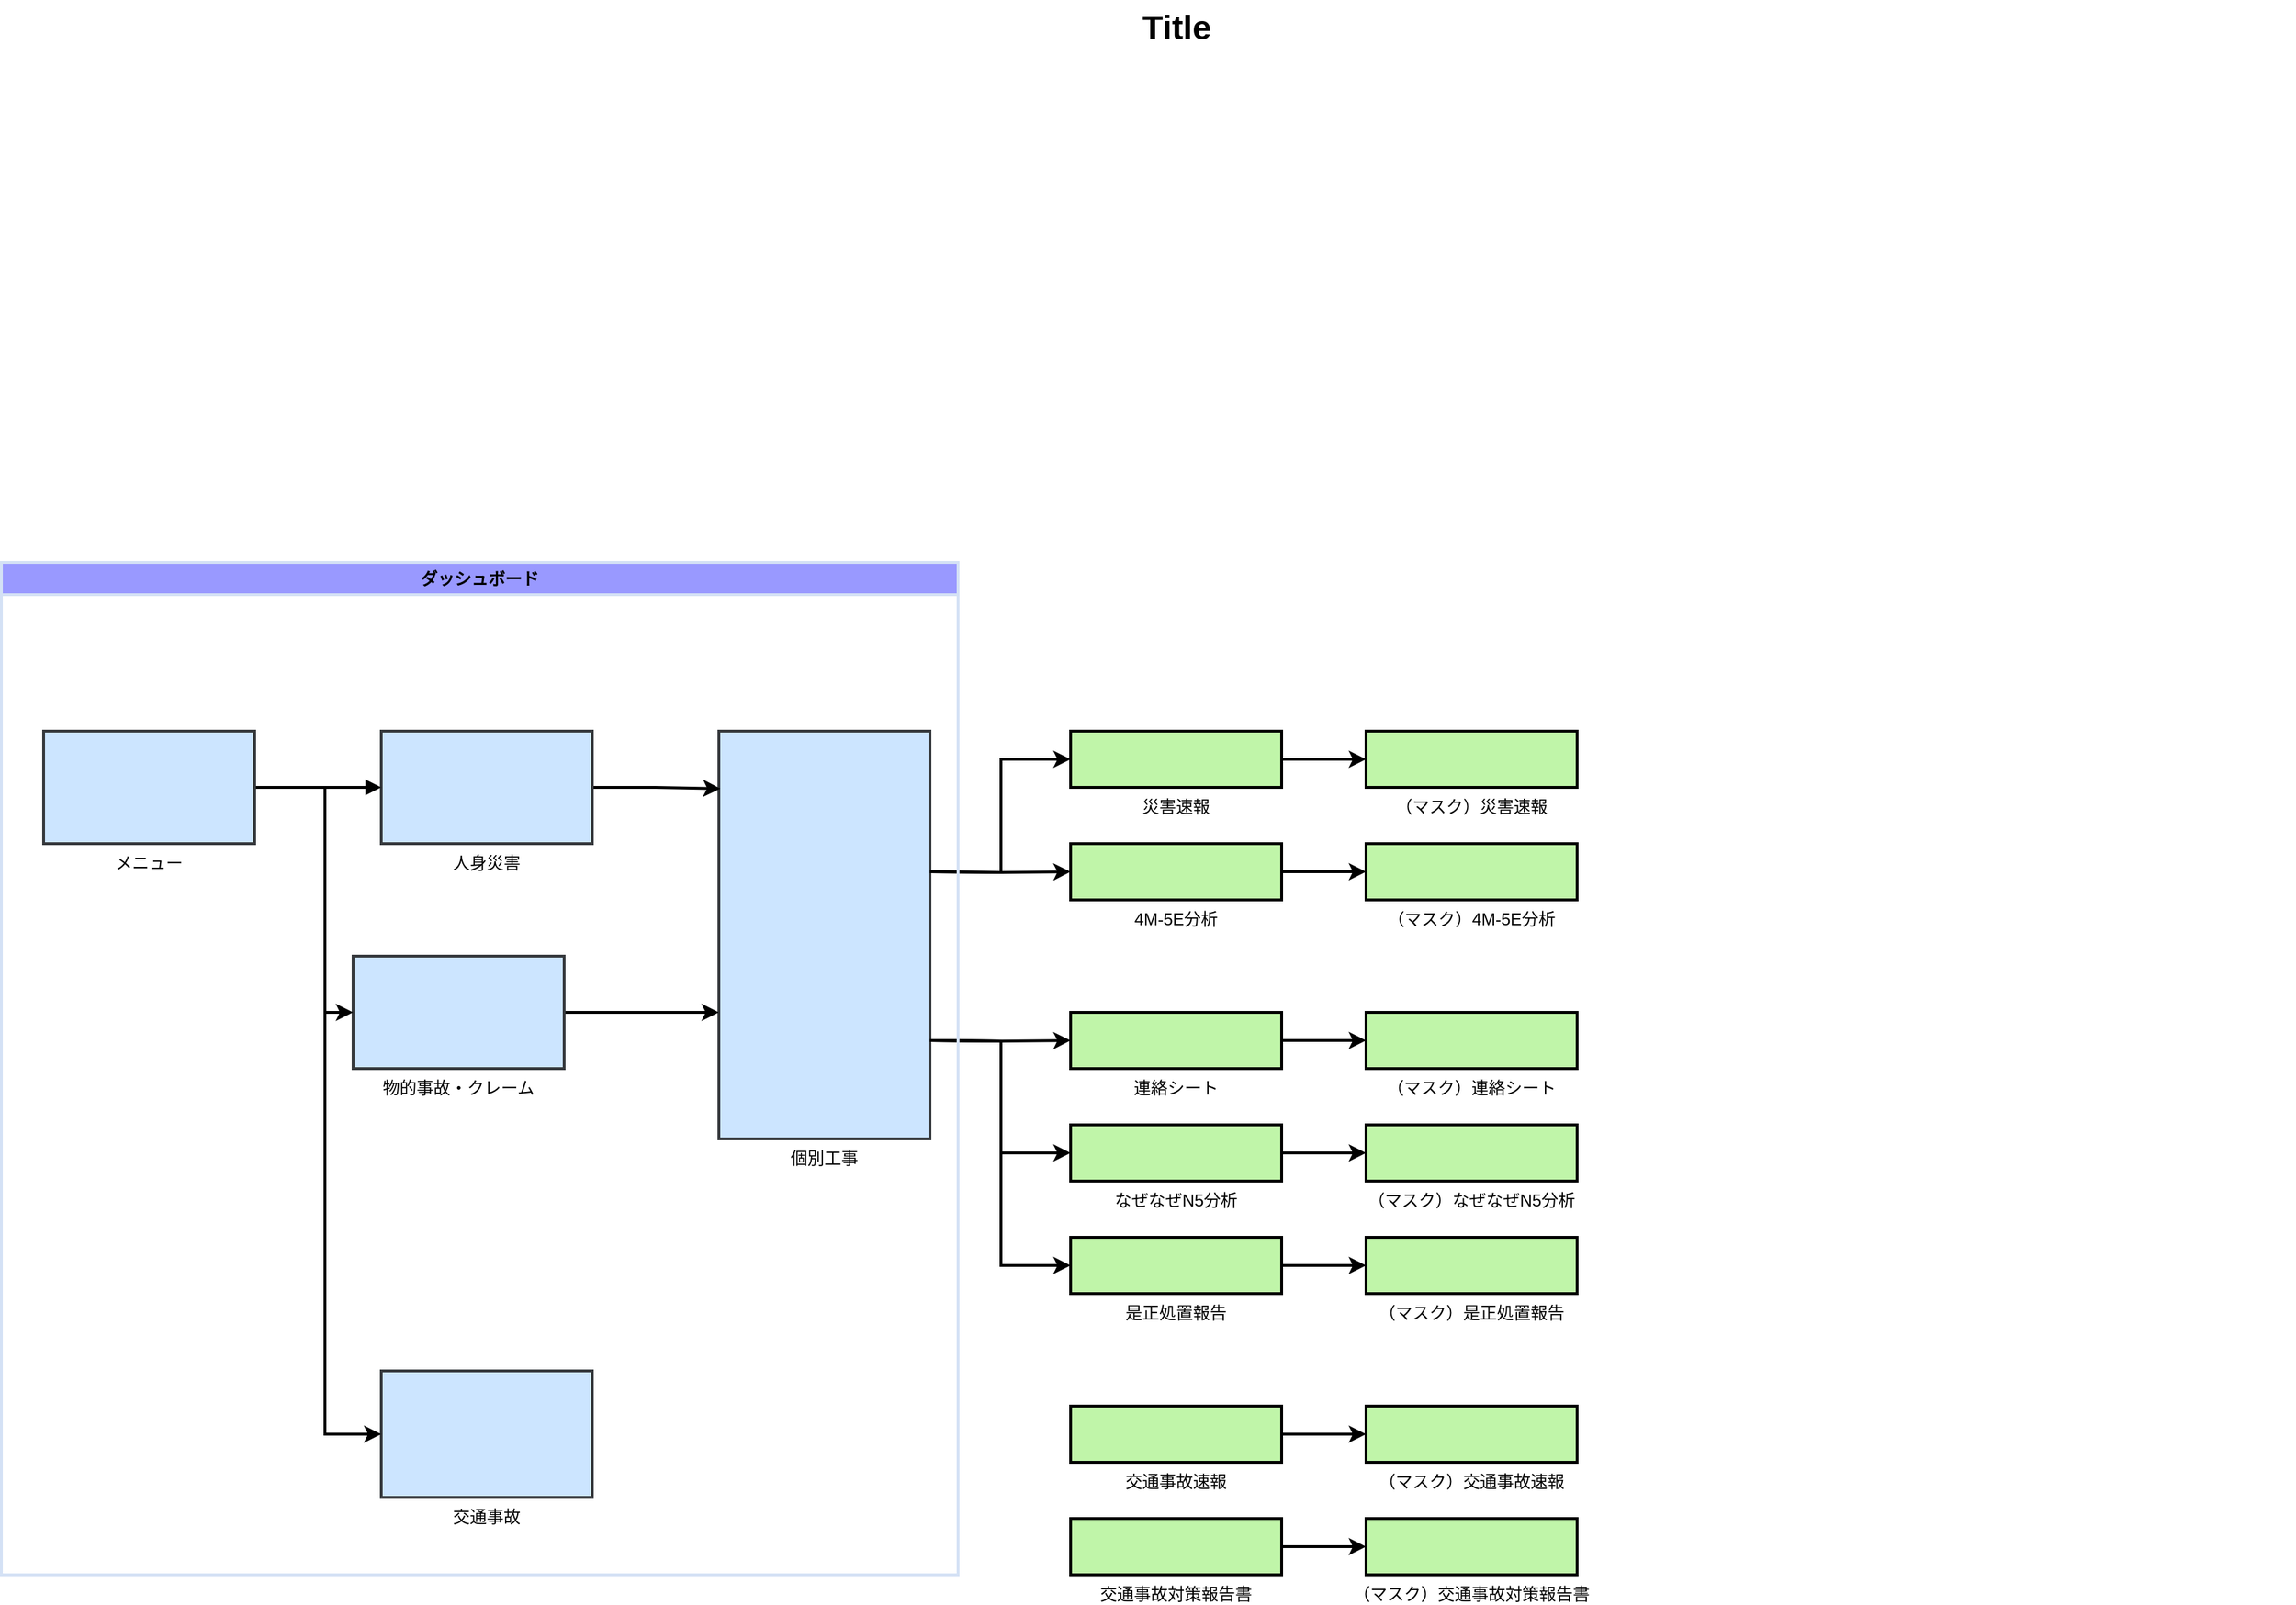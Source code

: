 <mxfile version="20.7.4" type="github">
  <diagram name="Page-1" id="74b105a0-9070-1c63-61bc-23e55f88626e">
    <mxGraphModel dx="1434" dy="764" grid="1" gridSize="10" guides="1" tooltips="1" connect="1" arrows="1" fold="1" page="1" pageScale="1.5" pageWidth="1169" pageHeight="826" background="none" math="0" shadow="0">
      <root>
        <mxCell id="0" style=";html=1;" />
        <mxCell id="1" style=";html=1;" parent="0" />
        <mxCell id="10b056a9c633e61c-8" value="個別工事" style="strokeWidth=2;dashed=0;align=center;fontSize=12;shape=rect;verticalLabelPosition=bottom;verticalAlign=top;fillColor=#cce5ff;strokeColor=#36393d;" parent="1" vertex="1">
          <mxGeometry x="550" y="560" width="150" height="290" as="geometry" />
        </mxCell>
        <mxCell id="10b056a9c633e61c-30" value="Title" style="text;strokeColor=none;fillColor=none;html=1;fontSize=24;fontStyle=1;verticalAlign=middle;align=center;" parent="1" vertex="1">
          <mxGeometry x="80" y="40" width="1590" height="40" as="geometry" />
        </mxCell>
        <mxCell id="KYUI3N8oyIYQ_wNg4Es2-7" value="" style="endArrow=classic;html=1;rounded=0;entryX=0.007;entryY=0.141;entryDx=0;entryDy=0;edgeStyle=orthogonalEdgeStyle;strokeWidth=2;exitX=1;exitY=0.5;exitDx=0;exitDy=0;entryPerimeter=0;" parent="1" target="10b056a9c633e61c-8" edge="1" source="KYUI3N8oyIYQ_wNg4Es2-35">
          <mxGeometry width="50" height="50" relative="1" as="geometry">
            <mxPoint x="460" y="605" as="sourcePoint" />
            <mxPoint x="320" y="935" as="targetPoint" />
          </mxGeometry>
        </mxCell>
        <mxCell id="KYUI3N8oyIYQ_wNg4Es2-8" value="" style="endArrow=classic;html=1;rounded=0;edgeStyle=orthogonalEdgeStyle;strokeWidth=2;exitX=1;exitY=0.5;exitDx=0;exitDy=0;" parent="1" edge="1" source="KYUI3N8oyIYQ_wNg4Es2-40">
          <mxGeometry width="50" height="50" relative="1" as="geometry">
            <mxPoint x="460" y="765" as="sourcePoint" />
            <mxPoint x="550" y="760" as="targetPoint" />
          </mxGeometry>
        </mxCell>
        <mxCell id="KYUI3N8oyIYQ_wNg4Es2-9" value="災害速報" style="strokeWidth=2;dashed=0;align=center;fontSize=12;fillColor=#c0f5a9;verticalLabelPosition=bottom;verticalAlign=top;" parent="1" vertex="1">
          <mxGeometry x="800" y="560" width="150" height="40" as="geometry" />
        </mxCell>
        <mxCell id="KYUI3N8oyIYQ_wNg4Es2-11" value="" style="endArrow=classic;html=1;rounded=0;entryX=0;entryY=0.5;entryDx=0;entryDy=0;edgeStyle=orthogonalEdgeStyle;strokeWidth=2;entryPerimeter=0;" parent="1" target="KYUI3N8oyIYQ_wNg4Es2-9" edge="1">
          <mxGeometry width="50" height="50" relative="1" as="geometry">
            <mxPoint x="700" y="660" as="sourcePoint" />
            <mxPoint x="560" y="775" as="targetPoint" />
          </mxGeometry>
        </mxCell>
        <mxCell id="KYUI3N8oyIYQ_wNg4Es2-12" value="" style="endArrow=classic;html=1;rounded=0;entryX=0;entryY=0.5;entryDx=0;entryDy=0;edgeStyle=orthogonalEdgeStyle;strokeWidth=2;" parent="1" edge="1" target="KYUI3N8oyIYQ_wNg4Es2-27">
          <mxGeometry width="50" height="50" relative="1" as="geometry">
            <mxPoint x="700" y="660" as="sourcePoint" />
            <mxPoint x="750" y="660" as="targetPoint" />
          </mxGeometry>
        </mxCell>
        <mxCell id="KYUI3N8oyIYQ_wNg4Es2-19" value="" style="endArrow=classic;html=1;rounded=0;entryX=0;entryY=0.5;entryDx=0;entryDy=0;edgeStyle=orthogonalEdgeStyle;strokeWidth=2;" parent="1" target="KYUI3N8oyIYQ_wNg4Es2-28" edge="1">
          <mxGeometry width="50" height="50" relative="1" as="geometry">
            <mxPoint x="700" y="780" as="sourcePoint" />
            <mxPoint x="750" y="780" as="targetPoint" />
          </mxGeometry>
        </mxCell>
        <mxCell id="KYUI3N8oyIYQ_wNg4Es2-20" value="" style="endArrow=classic;html=1;rounded=0;entryX=0;entryY=0.5;entryDx=0;entryDy=0;edgeStyle=orthogonalEdgeStyle;strokeWidth=2;" parent="1" target="KYUI3N8oyIYQ_wNg4Es2-29" edge="1">
          <mxGeometry width="50" height="50" relative="1" as="geometry">
            <mxPoint x="700" y="780" as="sourcePoint" />
            <mxPoint x="750" y="860" as="targetPoint" />
          </mxGeometry>
        </mxCell>
        <mxCell id="KYUI3N8oyIYQ_wNg4Es2-22" value="" style="endArrow=classic;html=1;rounded=0;entryX=0;entryY=0.5;entryDx=0;entryDy=0;edgeStyle=orthogonalEdgeStyle;strokeWidth=2;" parent="1" target="KYUI3N8oyIYQ_wNg4Es2-30" edge="1">
          <mxGeometry width="50" height="50" relative="1" as="geometry">
            <mxPoint x="700" y="780" as="sourcePoint" />
            <mxPoint x="750" y="940" as="targetPoint" />
          </mxGeometry>
        </mxCell>
        <mxCell id="KYUI3N8oyIYQ_wNg4Es2-25" value="" style="endArrow=classic;html=1;rounded=0;entryX=0;entryY=0.5;entryDx=0;entryDy=0;edgeStyle=orthogonalEdgeStyle;strokeWidth=2;fillColor=#ffff88;strokeColor=#FFFFFF;exitX=1;exitY=0.5;exitDx=0;exitDy=0;" parent="1" edge="1" target="KYUI3N8oyIYQ_wNg4Es2-31">
          <mxGeometry width="50" height="50" relative="1" as="geometry">
            <mxPoint x="460" y="1060" as="sourcePoint" />
            <mxPoint x="750" y="1060" as="targetPoint" />
          </mxGeometry>
        </mxCell>
        <mxCell id="KYUI3N8oyIYQ_wNg4Es2-26" value="" style="endArrow=classic;html=1;rounded=0;entryX=0;entryY=0.25;entryDx=0;entryDy=0;edgeStyle=orthogonalEdgeStyle;strokeWidth=2;fillColor=#ffff88;strokeColor=#FFFFFF;exitX=1;exitY=0.5;exitDx=0;exitDy=0;exitPerimeter=0;" parent="1" target="KYUI3N8oyIYQ_wNg4Es2-32" edge="1">
          <mxGeometry width="50" height="50" relative="1" as="geometry">
            <mxPoint x="460" y="1060" as="sourcePoint" />
            <mxPoint x="750" y="1140" as="targetPoint" />
          </mxGeometry>
        </mxCell>
        <mxCell id="KYUI3N8oyIYQ_wNg4Es2-27" value="4M-5E分析" style="strokeWidth=2;dashed=0;align=center;fontSize=12;fillColor=#c0f5a9;verticalLabelPosition=bottom;verticalAlign=top;" parent="1" vertex="1">
          <mxGeometry x="800" y="640" width="150" height="40" as="geometry" />
        </mxCell>
        <mxCell id="KYUI3N8oyIYQ_wNg4Es2-28" value="連絡シート" style="strokeWidth=2;dashed=0;align=center;fontSize=12;fillColor=#c0f5a9;verticalLabelPosition=bottom;verticalAlign=top;" parent="1" vertex="1">
          <mxGeometry x="800" y="760" width="150" height="40" as="geometry" />
        </mxCell>
        <mxCell id="KYUI3N8oyIYQ_wNg4Es2-29" value="なぜなぜN5分析" style="strokeWidth=2;dashed=0;align=center;fontSize=12;fillColor=#c0f5a9;verticalLabelPosition=bottom;verticalAlign=top;" parent="1" vertex="1">
          <mxGeometry x="800" y="840" width="150" height="40" as="geometry" />
        </mxCell>
        <mxCell id="KYUI3N8oyIYQ_wNg4Es2-30" value="是正処置報告" style="strokeWidth=2;dashed=0;align=center;fontSize=12;fillColor=#c0f5a9;verticalLabelPosition=bottom;verticalAlign=top;" parent="1" vertex="1">
          <mxGeometry x="800" y="920" width="150" height="40" as="geometry" />
        </mxCell>
        <mxCell id="KYUI3N8oyIYQ_wNg4Es2-31" value="交通事故速報" style="strokeWidth=2;dashed=0;align=center;fontSize=12;fillColor=#c0f5a9;verticalLabelPosition=bottom;verticalAlign=top;" parent="1" vertex="1">
          <mxGeometry x="800" y="1040" width="150" height="40" as="geometry" />
        </mxCell>
        <mxCell id="KYUI3N8oyIYQ_wNg4Es2-32" value="交通事故対策報告書" style="strokeWidth=2;dashed=0;align=center;fontSize=12;fillColor=#c0f5a9;verticalLabelPosition=bottom;verticalAlign=top;" parent="1" vertex="1">
          <mxGeometry x="800" y="1120" width="150" height="40" as="geometry" />
        </mxCell>
        <mxCell id="KYUI3N8oyIYQ_wNg4Es2-34" value="ダッシュボード" style="swimlane;whiteSpace=wrap;html=1;strokeColor=#D4E1F5;fillColor=#9999FF;strokeWidth=2;" parent="1" vertex="1">
          <mxGeometry x="40" y="440" width="680" height="720" as="geometry">
            <mxRectangle x="60" y="530" width="120" height="30" as="alternateBounds" />
          </mxGeometry>
        </mxCell>
        <mxCell id="KYUI3N8oyIYQ_wNg4Es2-40" value="物的事故・クレーム" style="strokeWidth=2;dashed=0;align=center;fontSize=12;fillColor=#cce5ff;verticalLabelPosition=bottom;verticalAlign=top;strokeColor=#36393d;" parent="KYUI3N8oyIYQ_wNg4Es2-34" vertex="1">
          <mxGeometry x="250" y="280" width="150" height="80" as="geometry" />
        </mxCell>
        <mxCell id="KYUI3N8oyIYQ_wNg4Es2-35" value="人身災害" style="strokeWidth=2;dashed=0;align=center;fontSize=12;;fillColor=#cce5ff;verticalLabelPosition=bottom;verticalAlign=top;strokeColor=#36393d;" parent="1" vertex="1">
          <mxGeometry x="310" y="560" width="150" height="80" as="geometry" />
        </mxCell>
        <mxCell id="KYUI3N8oyIYQ_wNg4Es2-36" value="交通事故" style="strokeWidth=2;dashed=0;align=center;fontSize=12;verticalLabelPosition=bottom;verticalAlign=top;;fillColor=#cce5ff;strokeColor=#36393d;" parent="1" vertex="1">
          <mxGeometry x="310" y="1015" width="150" height="90" as="geometry" />
        </mxCell>
        <mxCell id="KYUI3N8oyIYQ_wNg4Es2-37" style="edgeStyle=orthogonalEdgeStyle;rounded=0;html=1;endArrow=block;endFill=1;jettySize=auto;orthogonalLoop=1;strokeWidth=2;startArrow=none;startFill=0;entryX=0;entryY=0.5;entryDx=0;entryDy=0;entryPerimeter=0;exitX=1;exitY=0.5;exitDx=0;exitDy=0;" parent="1" target="KYUI3N8oyIYQ_wNg4Es2-35" edge="1" source="KYUI3N8oyIYQ_wNg4Es2-42">
          <mxGeometry relative="1" as="geometry">
            <mxPoint x="220" y="605" as="sourcePoint" />
          </mxGeometry>
        </mxCell>
        <mxCell id="KYUI3N8oyIYQ_wNg4Es2-39" value="" style="endArrow=classic;html=1;rounded=0;entryX=0;entryY=0.5;entryDx=0;entryDy=0;entryPerimeter=0;exitX=1;exitY=0.5;exitDx=0;exitDy=0;edgeStyle=orthogonalEdgeStyle;strokeWidth=2;" parent="1" target="KYUI3N8oyIYQ_wNg4Es2-36" edge="1" source="KYUI3N8oyIYQ_wNg4Es2-42">
          <mxGeometry width="50" height="50" relative="1" as="geometry">
            <mxPoint x="220" y="605" as="sourcePoint" />
            <mxPoint x="660" y="670" as="targetPoint" />
            <Array as="points">
              <mxPoint x="270" y="600" />
              <mxPoint x="270" y="1060" />
            </Array>
          </mxGeometry>
        </mxCell>
        <mxCell id="KYUI3N8oyIYQ_wNg4Es2-41" value="" style="endArrow=classic;html=1;rounded=0;edgeStyle=orthogonalEdgeStyle;strokeWidth=2;exitX=1;exitY=0.5;exitDx=0;exitDy=0;entryX=0;entryY=0.5;entryDx=0;entryDy=0;" parent="1" target="KYUI3N8oyIYQ_wNg4Es2-40" edge="1" source="KYUI3N8oyIYQ_wNg4Es2-42">
          <mxGeometry width="50" height="50" relative="1" as="geometry">
            <mxPoint x="220" y="605" as="sourcePoint" />
            <mxPoint x="320" y="760" as="targetPoint" />
            <Array as="points">
              <mxPoint x="270" y="600" />
              <mxPoint x="270" y="760" />
            </Array>
          </mxGeometry>
        </mxCell>
        <mxCell id="KYUI3N8oyIYQ_wNg4Es2-42" value="メニュー" style="strokeWidth=2;dashed=0;align=center;fontSize=12;shape=rect;verticalLabelPosition=bottom;verticalAlign=top;fillColor=#cce5ff;strokeColor=#36393d;" parent="1" vertex="1">
          <mxGeometry x="70" y="560" width="150" height="80" as="geometry" />
        </mxCell>
        <mxCell id="KYUI3N8oyIYQ_wNg4Es2-44" value="（マスク）災害速報" style="strokeWidth=2;dashed=0;align=center;fontSize=12;fillColor=#c0f5a9;verticalLabelPosition=bottom;verticalAlign=top;" parent="1" vertex="1">
          <mxGeometry x="1010" y="560" width="150" height="40" as="geometry" />
        </mxCell>
        <mxCell id="KYUI3N8oyIYQ_wNg4Es2-45" value="（マスク）4M-5E分析" style="strokeWidth=2;dashed=0;align=center;fontSize=12;fillColor=#c0f5a9;verticalLabelPosition=bottom;verticalAlign=top;" parent="1" vertex="1">
          <mxGeometry x="1010" y="640" width="150" height="40" as="geometry" />
        </mxCell>
        <mxCell id="KYUI3N8oyIYQ_wNg4Es2-46" value="（マスク）連絡シート" style="strokeWidth=2;dashed=0;align=center;fontSize=12;fillColor=#c0f5a9;verticalLabelPosition=bottom;verticalAlign=top;" parent="1" vertex="1">
          <mxGeometry x="1010" y="760" width="150" height="40" as="geometry" />
        </mxCell>
        <mxCell id="KYUI3N8oyIYQ_wNg4Es2-47" value="（マスク）なぜなぜN5分析" style="strokeWidth=2;dashed=0;align=center;fontSize=12;fillColor=#c0f5a9;verticalLabelPosition=bottom;verticalAlign=top;" parent="1" vertex="1">
          <mxGeometry x="1010" y="840" width="150" height="40" as="geometry" />
        </mxCell>
        <mxCell id="KYUI3N8oyIYQ_wNg4Es2-48" value="（マスク）是正処置報告" style="strokeWidth=2;dashed=0;align=center;fontSize=12;fillColor=#c0f5a9;verticalLabelPosition=bottom;verticalAlign=top;" parent="1" vertex="1">
          <mxGeometry x="1010" y="920" width="150" height="40" as="geometry" />
        </mxCell>
        <mxCell id="KYUI3N8oyIYQ_wNg4Es2-49" value="（マスク）交通事故速報" style="strokeWidth=2;dashed=0;align=center;fontSize=12;fillColor=#c0f5a9;verticalLabelPosition=bottom;verticalAlign=top;" parent="1" vertex="1">
          <mxGeometry x="1010" y="1040" width="150" height="40" as="geometry" />
        </mxCell>
        <mxCell id="KYUI3N8oyIYQ_wNg4Es2-50" value="（マスク）交通事故対策報告書" style="strokeWidth=2;dashed=0;align=center;fontSize=12;fillColor=#c0f5a9;verticalLabelPosition=bottom;verticalAlign=top;" parent="1" vertex="1">
          <mxGeometry x="1010" y="1120" width="150" height="40" as="geometry" />
        </mxCell>
        <mxCell id="KYUI3N8oyIYQ_wNg4Es2-51" value="" style="endArrow=classic;html=1;rounded=0;entryX=0;entryY=0.5;entryDx=0;entryDy=0;edgeStyle=orthogonalEdgeStyle;strokeWidth=2;exitX=1;exitY=0.5;exitDx=0;exitDy=0;" parent="1" source="KYUI3N8oyIYQ_wNg4Es2-9" target="KYUI3N8oyIYQ_wNg4Es2-44" edge="1">
          <mxGeometry width="50" height="50" relative="1" as="geometry">
            <mxPoint x="760" y="670" as="sourcePoint" />
            <mxPoint x="810" y="590" as="targetPoint" />
          </mxGeometry>
        </mxCell>
        <mxCell id="KYUI3N8oyIYQ_wNg4Es2-52" value="" style="endArrow=classic;html=1;rounded=0;entryX=0;entryY=0.5;entryDx=0;entryDy=0;edgeStyle=orthogonalEdgeStyle;strokeWidth=2;exitX=1;exitY=0.5;exitDx=0;exitDy=0;" parent="1" source="KYUI3N8oyIYQ_wNg4Es2-27" target="KYUI3N8oyIYQ_wNg4Es2-45" edge="1">
          <mxGeometry width="50" height="50" relative="1" as="geometry">
            <mxPoint x="960" y="590" as="sourcePoint" />
            <mxPoint x="1020" y="590" as="targetPoint" />
          </mxGeometry>
        </mxCell>
        <mxCell id="KYUI3N8oyIYQ_wNg4Es2-53" value="" style="endArrow=classic;html=1;rounded=0;entryX=0;entryY=0.5;entryDx=0;entryDy=0;edgeStyle=orthogonalEdgeStyle;strokeWidth=2;exitX=1;exitY=0.5;exitDx=0;exitDy=0;" parent="1" source="KYUI3N8oyIYQ_wNg4Es2-28" target="KYUI3N8oyIYQ_wNg4Es2-46" edge="1">
          <mxGeometry width="50" height="50" relative="1" as="geometry">
            <mxPoint x="970" y="600" as="sourcePoint" />
            <mxPoint x="1030" y="600" as="targetPoint" />
          </mxGeometry>
        </mxCell>
        <mxCell id="KYUI3N8oyIYQ_wNg4Es2-54" value="" style="endArrow=classic;html=1;rounded=0;entryX=0;entryY=0.5;entryDx=0;entryDy=0;edgeStyle=orthogonalEdgeStyle;strokeWidth=2;exitX=1;exitY=0.5;exitDx=0;exitDy=0;" parent="1" source="KYUI3N8oyIYQ_wNg4Es2-29" target="KYUI3N8oyIYQ_wNg4Es2-47" edge="1">
          <mxGeometry width="50" height="50" relative="1" as="geometry">
            <mxPoint x="980" y="610" as="sourcePoint" />
            <mxPoint x="1040" y="610" as="targetPoint" />
          </mxGeometry>
        </mxCell>
        <mxCell id="KYUI3N8oyIYQ_wNg4Es2-55" value="" style="endArrow=classic;html=1;rounded=0;entryX=0;entryY=0.5;entryDx=0;entryDy=0;edgeStyle=orthogonalEdgeStyle;strokeWidth=2;exitX=1;exitY=0.5;exitDx=0;exitDy=0;" parent="1" source="KYUI3N8oyIYQ_wNg4Es2-30" target="KYUI3N8oyIYQ_wNg4Es2-48" edge="1">
          <mxGeometry width="50" height="50" relative="1" as="geometry">
            <mxPoint x="990" y="620" as="sourcePoint" />
            <mxPoint x="1050" y="620" as="targetPoint" />
          </mxGeometry>
        </mxCell>
        <mxCell id="KYUI3N8oyIYQ_wNg4Es2-56" value="" style="endArrow=classic;html=1;rounded=0;edgeStyle=orthogonalEdgeStyle;strokeWidth=2;exitX=1;exitY=0.5;exitDx=0;exitDy=0;" parent="1" source="KYUI3N8oyIYQ_wNg4Es2-31" edge="1">
          <mxGeometry width="50" height="50" relative="1" as="geometry">
            <mxPoint x="1000" y="630" as="sourcePoint" />
            <mxPoint x="1010" y="1060" as="targetPoint" />
          </mxGeometry>
        </mxCell>
        <mxCell id="KYUI3N8oyIYQ_wNg4Es2-57" value="" style="endArrow=classic;html=1;rounded=0;entryX=0;entryY=0.5;entryDx=0;entryDy=0;edgeStyle=orthogonalEdgeStyle;strokeWidth=2;exitX=1;exitY=0.5;exitDx=0;exitDy=0;" parent="1" source="KYUI3N8oyIYQ_wNg4Es2-32" target="KYUI3N8oyIYQ_wNg4Es2-50" edge="1">
          <mxGeometry width="50" height="50" relative="1" as="geometry">
            <mxPoint x="1010" y="640" as="sourcePoint" />
            <mxPoint x="1070" y="640" as="targetPoint" />
          </mxGeometry>
        </mxCell>
      </root>
    </mxGraphModel>
  </diagram>
</mxfile>
